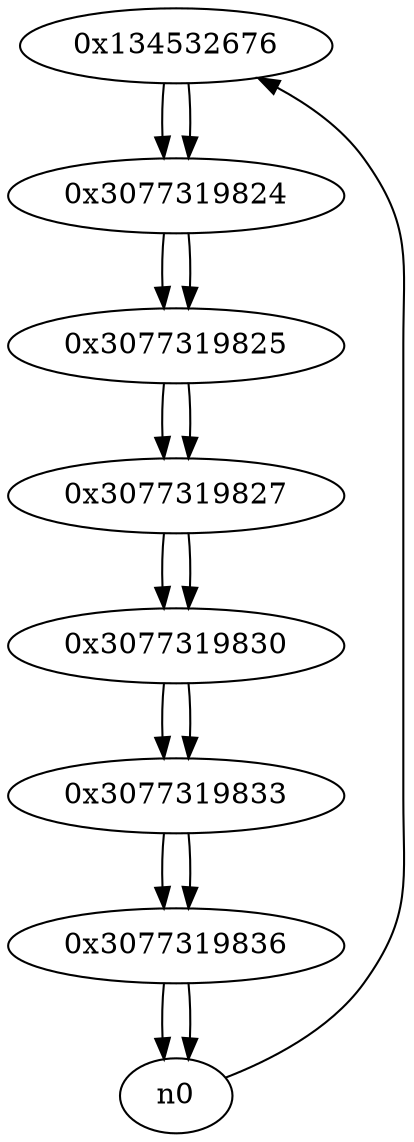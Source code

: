digraph G{
/* nodes */
  n1 [label="0x134532676"]
  n2 [label="0x3077319824"]
  n3 [label="0x3077319825"]
  n4 [label="0x3077319827"]
  n5 [label="0x3077319830"]
  n6 [label="0x3077319833"]
  n7 [label="0x3077319836"]
/* edges */
n1 -> n2;
n0 -> n1;
n2 -> n3;
n1 -> n2;
n3 -> n4;
n2 -> n3;
n4 -> n5;
n3 -> n4;
n5 -> n6;
n4 -> n5;
n6 -> n7;
n5 -> n6;
n7 -> n0;
n7 -> n0;
n6 -> n7;
}
